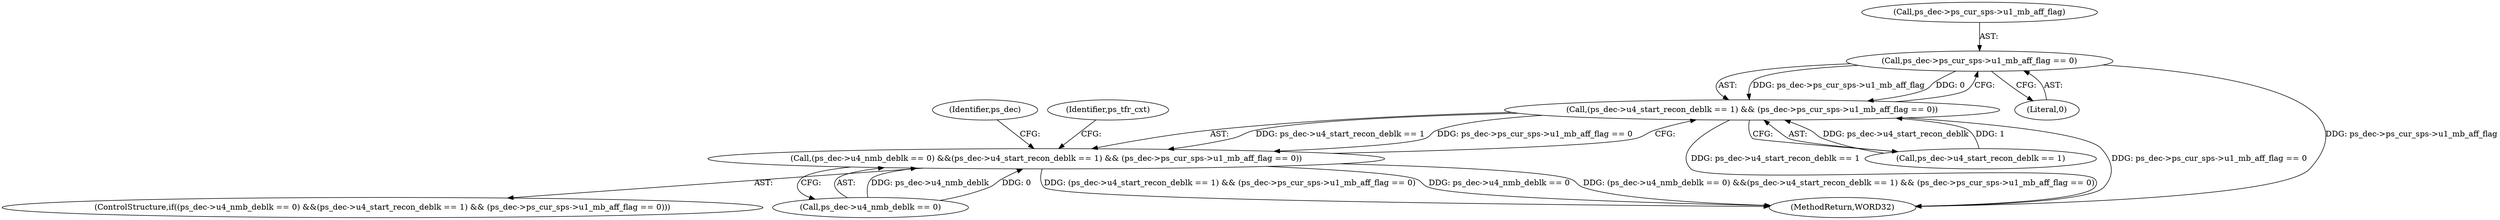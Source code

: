 digraph "0_Android_7109ce3f8f90a28ca9f0ee6e14f6ac5e414c62cf@pointer" {
"1001637" [label="(Call,ps_dec->ps_cur_sps->u1_mb_aff_flag == 0)"];
"1001631" [label="(Call,(ps_dec->u4_start_recon_deblk == 1) && (ps_dec->ps_cur_sps->u1_mb_aff_flag == 0))"];
"1001625" [label="(Call,(ps_dec->u4_nmb_deblk == 0) &&(ps_dec->u4_start_recon_deblk == 1) && (ps_dec->ps_cur_sps->u1_mb_aff_flag == 0))"];
"1001637" [label="(Call,ps_dec->ps_cur_sps->u1_mb_aff_flag == 0)"];
"1001638" [label="(Call,ps_dec->ps_cur_sps->u1_mb_aff_flag)"];
"1001713" [label="(Identifier,ps_dec)"];
"1001624" [label="(ControlStructure,if((ps_dec->u4_nmb_deblk == 0) &&(ps_dec->u4_start_recon_deblk == 1) && (ps_dec->ps_cur_sps->u1_mb_aff_flag == 0)))"];
"1001625" [label="(Call,(ps_dec->u4_nmb_deblk == 0) &&(ps_dec->u4_start_recon_deblk == 1) && (ps_dec->ps_cur_sps->u1_mb_aff_flag == 0))"];
"1001632" [label="(Call,ps_dec->u4_start_recon_deblk == 1)"];
"1001626" [label="(Call,ps_dec->u4_nmb_deblk == 0)"];
"1001643" [label="(Literal,0)"];
"1002160" [label="(MethodReturn,WORD32)"];
"1001650" [label="(Identifier,ps_tfr_cxt)"];
"1001631" [label="(Call,(ps_dec->u4_start_recon_deblk == 1) && (ps_dec->ps_cur_sps->u1_mb_aff_flag == 0))"];
"1001637" -> "1001631"  [label="AST: "];
"1001637" -> "1001643"  [label="CFG: "];
"1001638" -> "1001637"  [label="AST: "];
"1001643" -> "1001637"  [label="AST: "];
"1001631" -> "1001637"  [label="CFG: "];
"1001637" -> "1002160"  [label="DDG: ps_dec->ps_cur_sps->u1_mb_aff_flag"];
"1001637" -> "1001631"  [label="DDG: ps_dec->ps_cur_sps->u1_mb_aff_flag"];
"1001637" -> "1001631"  [label="DDG: 0"];
"1001631" -> "1001625"  [label="AST: "];
"1001631" -> "1001632"  [label="CFG: "];
"1001632" -> "1001631"  [label="AST: "];
"1001625" -> "1001631"  [label="CFG: "];
"1001631" -> "1002160"  [label="DDG: ps_dec->u4_start_recon_deblk == 1"];
"1001631" -> "1002160"  [label="DDG: ps_dec->ps_cur_sps->u1_mb_aff_flag == 0"];
"1001631" -> "1001625"  [label="DDG: ps_dec->u4_start_recon_deblk == 1"];
"1001631" -> "1001625"  [label="DDG: ps_dec->ps_cur_sps->u1_mb_aff_flag == 0"];
"1001632" -> "1001631"  [label="DDG: ps_dec->u4_start_recon_deblk"];
"1001632" -> "1001631"  [label="DDG: 1"];
"1001625" -> "1001624"  [label="AST: "];
"1001625" -> "1001626"  [label="CFG: "];
"1001626" -> "1001625"  [label="AST: "];
"1001650" -> "1001625"  [label="CFG: "];
"1001713" -> "1001625"  [label="CFG: "];
"1001625" -> "1002160"  [label="DDG: (ps_dec->u4_start_recon_deblk == 1) && (ps_dec->ps_cur_sps->u1_mb_aff_flag == 0)"];
"1001625" -> "1002160"  [label="DDG: ps_dec->u4_nmb_deblk == 0"];
"1001625" -> "1002160"  [label="DDG: (ps_dec->u4_nmb_deblk == 0) &&(ps_dec->u4_start_recon_deblk == 1) && (ps_dec->ps_cur_sps->u1_mb_aff_flag == 0)"];
"1001626" -> "1001625"  [label="DDG: ps_dec->u4_nmb_deblk"];
"1001626" -> "1001625"  [label="DDG: 0"];
}
